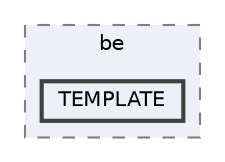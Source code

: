 digraph "ir/be/TEMPLATE"
{
 // LATEX_PDF_SIZE
  bgcolor="transparent";
  edge [fontname=Helvetica,fontsize=10,labelfontname=Helvetica,labelfontsize=10];
  node [fontname=Helvetica,fontsize=10,shape=box,height=0.2,width=0.4];
  compound=true
  subgraph clusterdir_a6ab1ad882dac59513ff593cd32f4090 {
    graph [ bgcolor="#edf0f7", pencolor="grey50", label="be", fontname=Helvetica,fontsize=10 style="filled,dashed", URL="dir_a6ab1ad882dac59513ff593cd32f4090.html",tooltip=""]
  dir_63e13318038f5f65d10bff09aa13fe31 [label="TEMPLATE", fillcolor="#edf0f7", color="grey25", style="filled,bold", URL="dir_63e13318038f5f65d10bff09aa13fe31.html",tooltip=""];
  }
}
